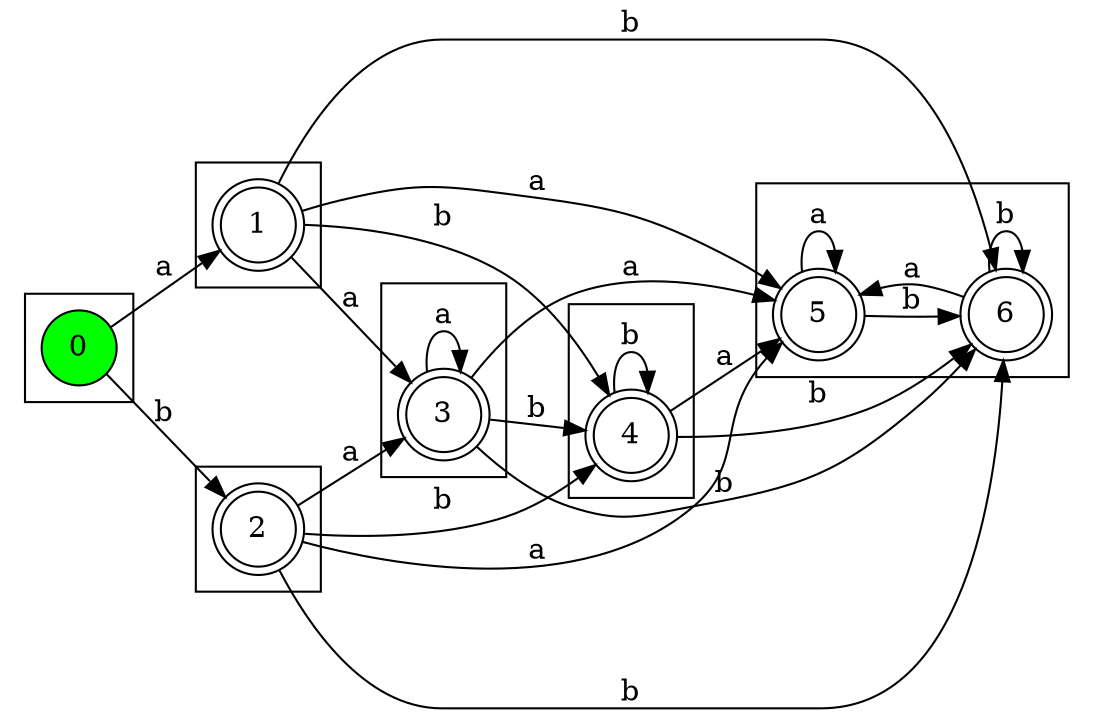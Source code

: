 digraph {
    graph [rankdir=LR];
    subgraph cluster_0 {
        0 [shape=circle
          ,fillcolor=green
          ,style=filled];
    }
    subgraph cluster_1 {
        2 [shape=doublecircle
          ,fillcolor=white
          ,style=filled];
    }
    subgraph cluster_2 {
        1 [shape=doublecircle
          ,fillcolor=white
          ,style=filled];
    }
    subgraph cluster_3 {
        3 [shape=doublecircle
          ,fillcolor=white
          ,style=filled];
    }
    subgraph cluster_4 {
        4 [shape=doublecircle
          ,fillcolor=white
          ,style=filled];
    }
    subgraph cluster_5 {
        5 [shape=doublecircle
          ,fillcolor=white
          ,style=filled];
        6 [shape=doublecircle
          ,fillcolor=white
          ,style=filled];
    }
    0 -> 1 [label=a];
    0 -> 2 [label=b];
    1 -> 3 [label=a];
    1 -> 4 [label=b];
    1 -> 5 [label=a];
    1 -> 6 [label=b];
    2 -> 3 [label=a];
    2 -> 4 [label=b];
    2 -> 5 [label=a];
    2 -> 6 [label=b];
    3 -> 3 [label=a];
    3 -> 4 [label=b];
    3 -> 5 [label=a];
    3 -> 6 [label=b];
    4 -> 4 [label=b];
    4 -> 5 [label=a];
    4 -> 6 [label=b];
    5 -> 5 [label=a];
    5 -> 6 [label=b];
    6 -> 5 [label=a];
    6 -> 6 [label=b];
}digraph {
    graph [rankdir=LR];
    0 [shape=circle
      ,fillcolor=green
      ,color=red
      ,style=filled];
    1 [shape=doublecircle
      ,fillcolor=white
      ,color=red
      ,style=filled];
    2 [shape=doublecircle
      ,fillcolor=white
      ,color=red
      ,style=filled];
    3 [shape=doublecircle
      ,fillcolor=white
      ,color=red
      ,style=filled];
    4 [shape=doublecircle
      ,fillcolor=white
      ,color=red
      ,style=filled];
    5 [shape=doublecircle
      ,fillcolor=white
      ,color=red
      ,style=filled];
    6 [shape=doublecircle
      ,fillcolor=white
      ,color=red
      ,style=filled];
    0 -> 1 [label=a];
    0 -> 2 [label=b];
    1 -> 3 [label=a];
    1 -> 4 [label=b];
    1 -> 5 [label=a];
    1 -> 6 [label=b];
    2 -> 3 [label=a];
    2 -> 4 [label=b];
    2 -> 5 [label=a];
    2 -> 6 [label=b];
    3 -> 3 [label=a];
    3 -> 4 [label=b];
    3 -> 5 [label=a];
    3 -> 6 [label=b];
    4 -> 4 [label=b];
    4 -> 5 [label=a];
    4 -> 6 [label=b];
    5 -> 5 [label=a];
    5 -> 6 [label=b];
    6 -> 5 [label=a];
    6 -> 6 [label=b];
}